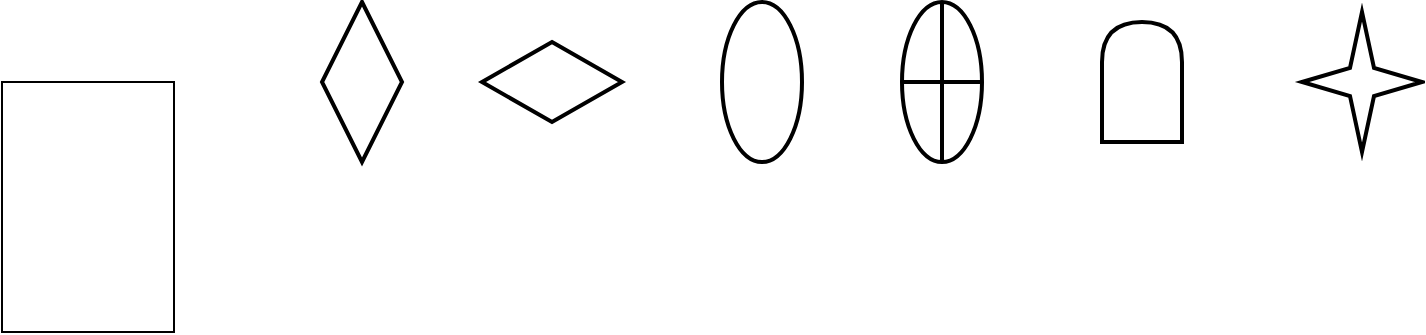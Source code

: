 <mxfile version="21.2.3" type="device">
  <diagram id="JDuSbwvNvsqv4K-SNTGC" name="Page-1">
    <mxGraphModel dx="1434" dy="764" grid="1" gridSize="10" guides="1" tooltips="1" connect="1" arrows="1" fold="1" page="1" pageScale="1" pageWidth="827" pageHeight="1169" math="0" shadow="0">
      <root>
        <mxCell id="0" />
        <mxCell id="1" parent="0" />
        <mxCell id="Mpjf6O6Qixc7j4ah_JBj-3" value="" style="rounded=0;whiteSpace=wrap;html=1;" vertex="1" parent="1">
          <mxGeometry x="80" y="320" width="86" height="125" as="geometry" />
        </mxCell>
        <mxCell id="Mpjf6O6Qixc7j4ah_JBj-1" value="" style="rhombus;whiteSpace=wrap;html=1;fillColor=none;strokeWidth=2;" vertex="1" parent="1">
          <mxGeometry x="240" y="280" width="40" height="80" as="geometry" />
        </mxCell>
        <mxCell id="Mpjf6O6Qixc7j4ah_JBj-2" value="" style="rhombus;whiteSpace=wrap;html=1;fillColor=none;strokeWidth=2;" vertex="1" parent="1">
          <mxGeometry x="320" y="300" width="70" height="40" as="geometry" />
        </mxCell>
        <mxCell id="Mpjf6O6Qixc7j4ah_JBj-4" value="" style="ellipse;whiteSpace=wrap;html=1;fillColor=none;strokeWidth=2;" vertex="1" parent="1">
          <mxGeometry x="440" y="280" width="40" height="80" as="geometry" />
        </mxCell>
        <mxCell id="Mpjf6O6Qixc7j4ah_JBj-5" value="" style="shape=delay;whiteSpace=wrap;html=1;rotation=-90;fillColor=none;strokeWidth=2;" vertex="1" parent="1">
          <mxGeometry x="620" y="300" width="60" height="40" as="geometry" />
        </mxCell>
        <mxCell id="Mpjf6O6Qixc7j4ah_JBj-6" value="" style="verticalLabelPosition=bottom;verticalAlign=top;html=1;shape=mxgraph.flowchart.summing_function;fillColor=none;strokeWidth=2;" vertex="1" parent="1">
          <mxGeometry x="530" y="280" width="40" height="80" as="geometry" />
        </mxCell>
        <mxCell id="Mpjf6O6Qixc7j4ah_JBj-7" value="" style="verticalLabelPosition=bottom;verticalAlign=top;html=1;shape=mxgraph.basic.4_point_star_2;dx=0.8;fillColor=none;strokeWidth=2;" vertex="1" parent="1">
          <mxGeometry x="730" y="285" width="60" height="70" as="geometry" />
        </mxCell>
      </root>
    </mxGraphModel>
  </diagram>
</mxfile>
